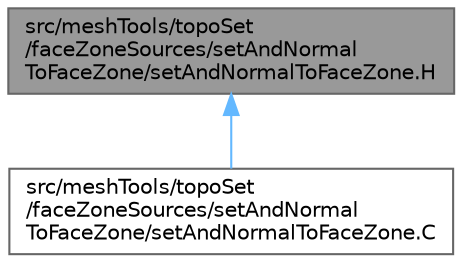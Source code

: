 digraph "src/meshTools/topoSet/faceZoneSources/setAndNormalToFaceZone/setAndNormalToFaceZone.H"
{
 // LATEX_PDF_SIZE
  bgcolor="transparent";
  edge [fontname=Helvetica,fontsize=10,labelfontname=Helvetica,labelfontsize=10];
  node [fontname=Helvetica,fontsize=10,shape=box,height=0.2,width=0.4];
  Node1 [id="Node000001",label="src/meshTools/topoSet\l/faceZoneSources/setAndNormal\lToFaceZone/setAndNormalToFaceZone.H",height=0.2,width=0.4,color="gray40", fillcolor="grey60", style="filled", fontcolor="black",tooltip=" "];
  Node1 -> Node2 [id="edge1_Node000001_Node000002",dir="back",color="steelblue1",style="solid",tooltip=" "];
  Node2 [id="Node000002",label="src/meshTools/topoSet\l/faceZoneSources/setAndNormal\lToFaceZone/setAndNormalToFaceZone.C",height=0.2,width=0.4,color="grey40", fillcolor="white", style="filled",URL="$setAndNormalToFaceZone_8C.html",tooltip=" "];
}
